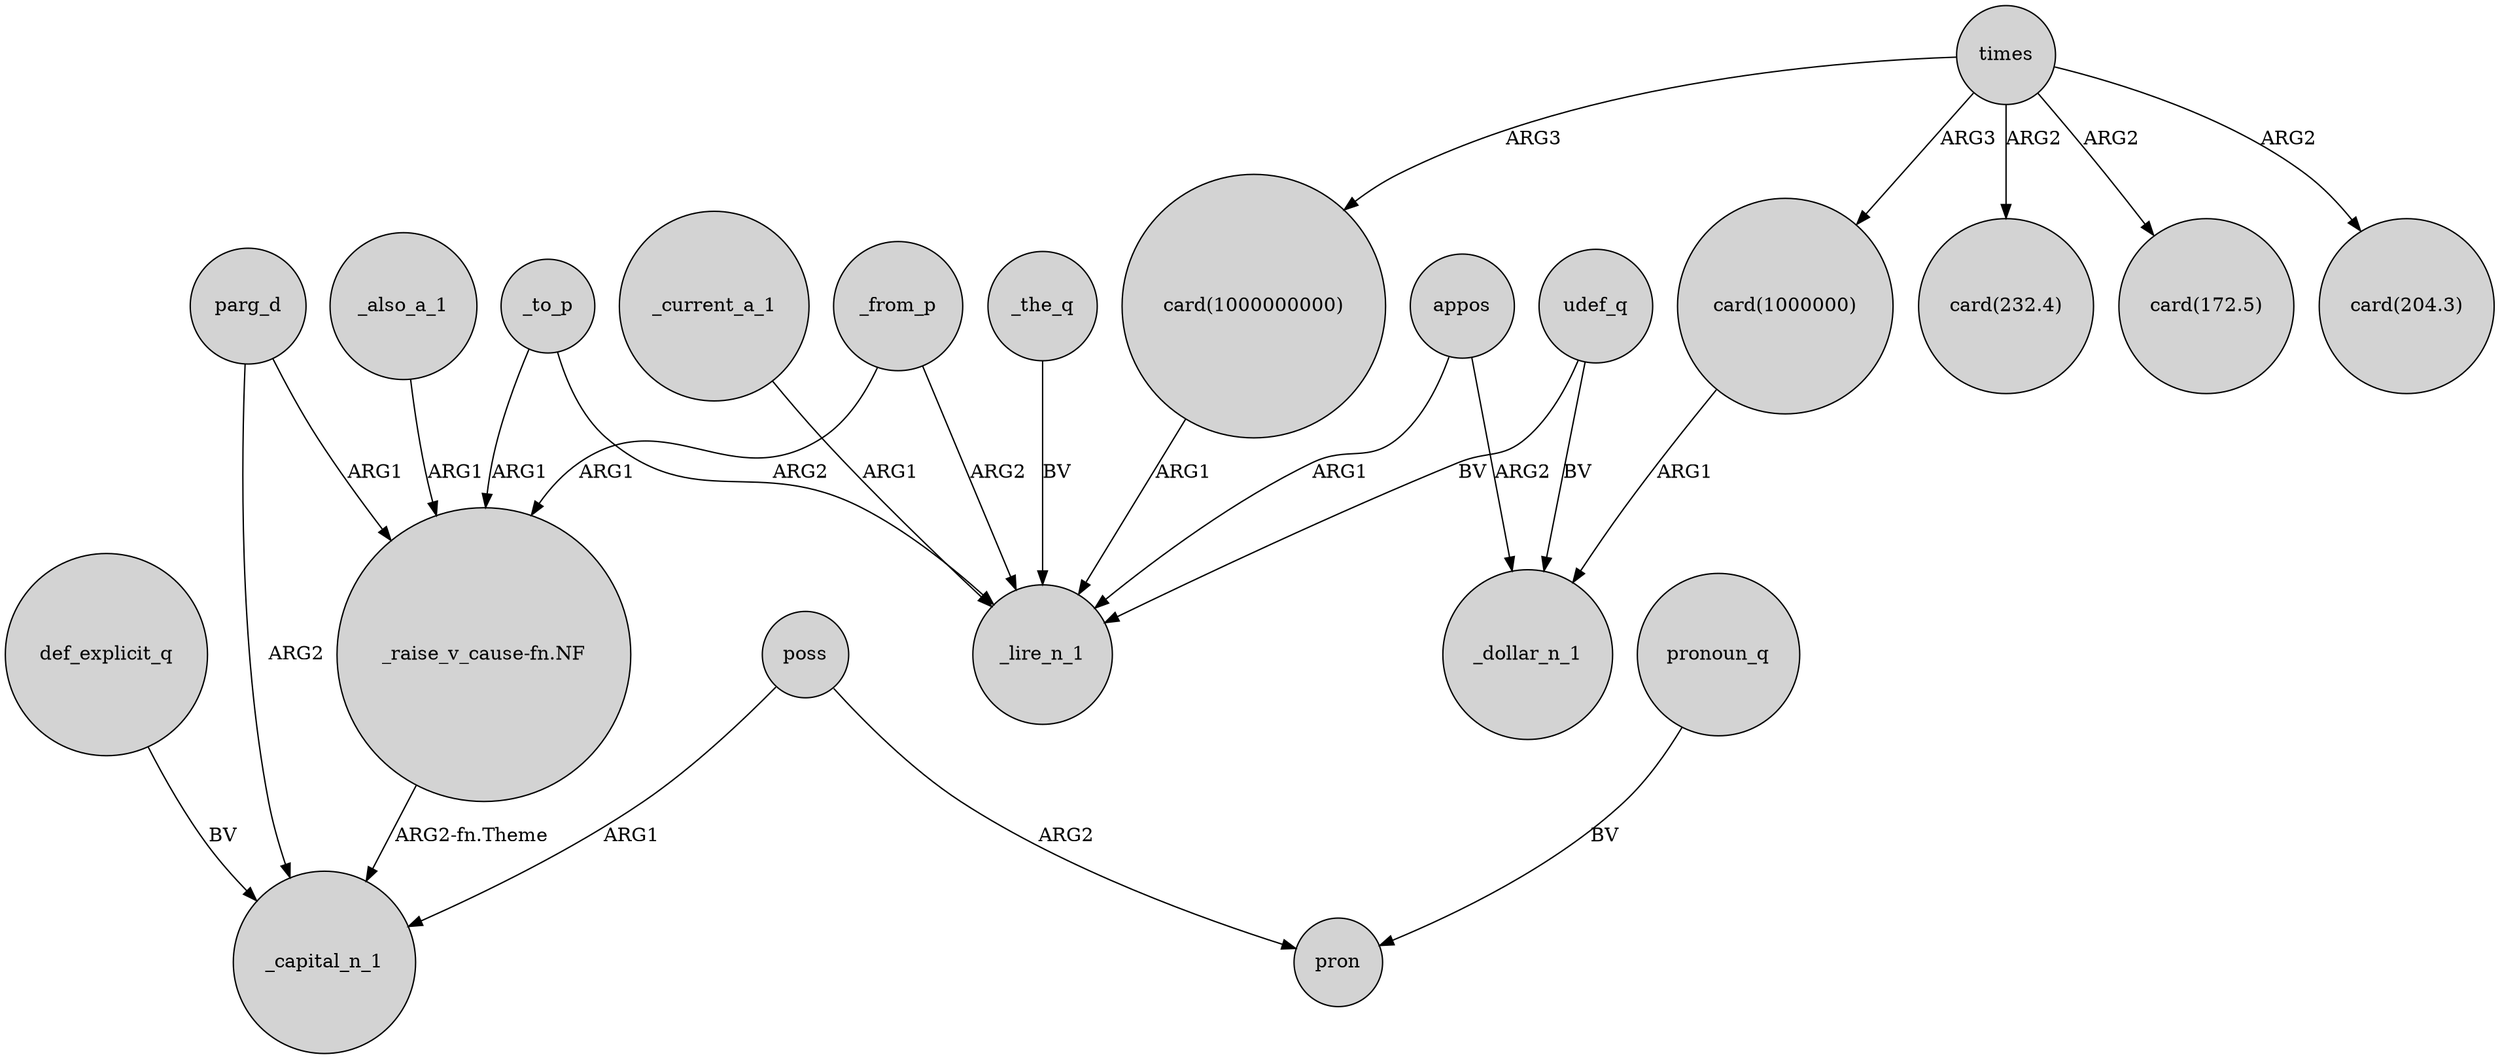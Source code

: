 digraph {
	node [shape=circle style=filled]
	def_explicit_q -> _capital_n_1 [label=BV]
	appos -> _dollar_n_1 [label=ARG2]
	"card(1000000)" -> _dollar_n_1 [label=ARG1]
	_to_p -> "_raise_v_cause-fn.NF" [label=ARG1]
	_to_p -> _lire_n_1 [label=ARG2]
	appos -> _lire_n_1 [label=ARG1]
	poss -> pron [label=ARG2]
	times -> "card(232.4)" [label=ARG2]
	parg_d -> _capital_n_1 [label=ARG2]
	"_raise_v_cause-fn.NF" -> _capital_n_1 [label="ARG2-fn.Theme"]
	parg_d -> "_raise_v_cause-fn.NF" [label=ARG1]
	times -> "card(172.5)" [label=ARG2]
	times -> "card(204.3)" [label=ARG2]
	_the_q -> _lire_n_1 [label=BV]
	"card(1000000000)" -> _lire_n_1 [label=ARG1]
	times -> "card(1000000000)" [label=ARG3]
	pronoun_q -> pron [label=BV]
	times -> "card(1000000)" [label=ARG3]
	_also_a_1 -> "_raise_v_cause-fn.NF" [label=ARG1]
	poss -> _capital_n_1 [label=ARG1]
	_from_p -> "_raise_v_cause-fn.NF" [label=ARG1]
	udef_q -> _dollar_n_1 [label=BV]
	_current_a_1 -> _lire_n_1 [label=ARG1]
	udef_q -> _lire_n_1 [label=BV]
	_from_p -> _lire_n_1 [label=ARG2]
}
